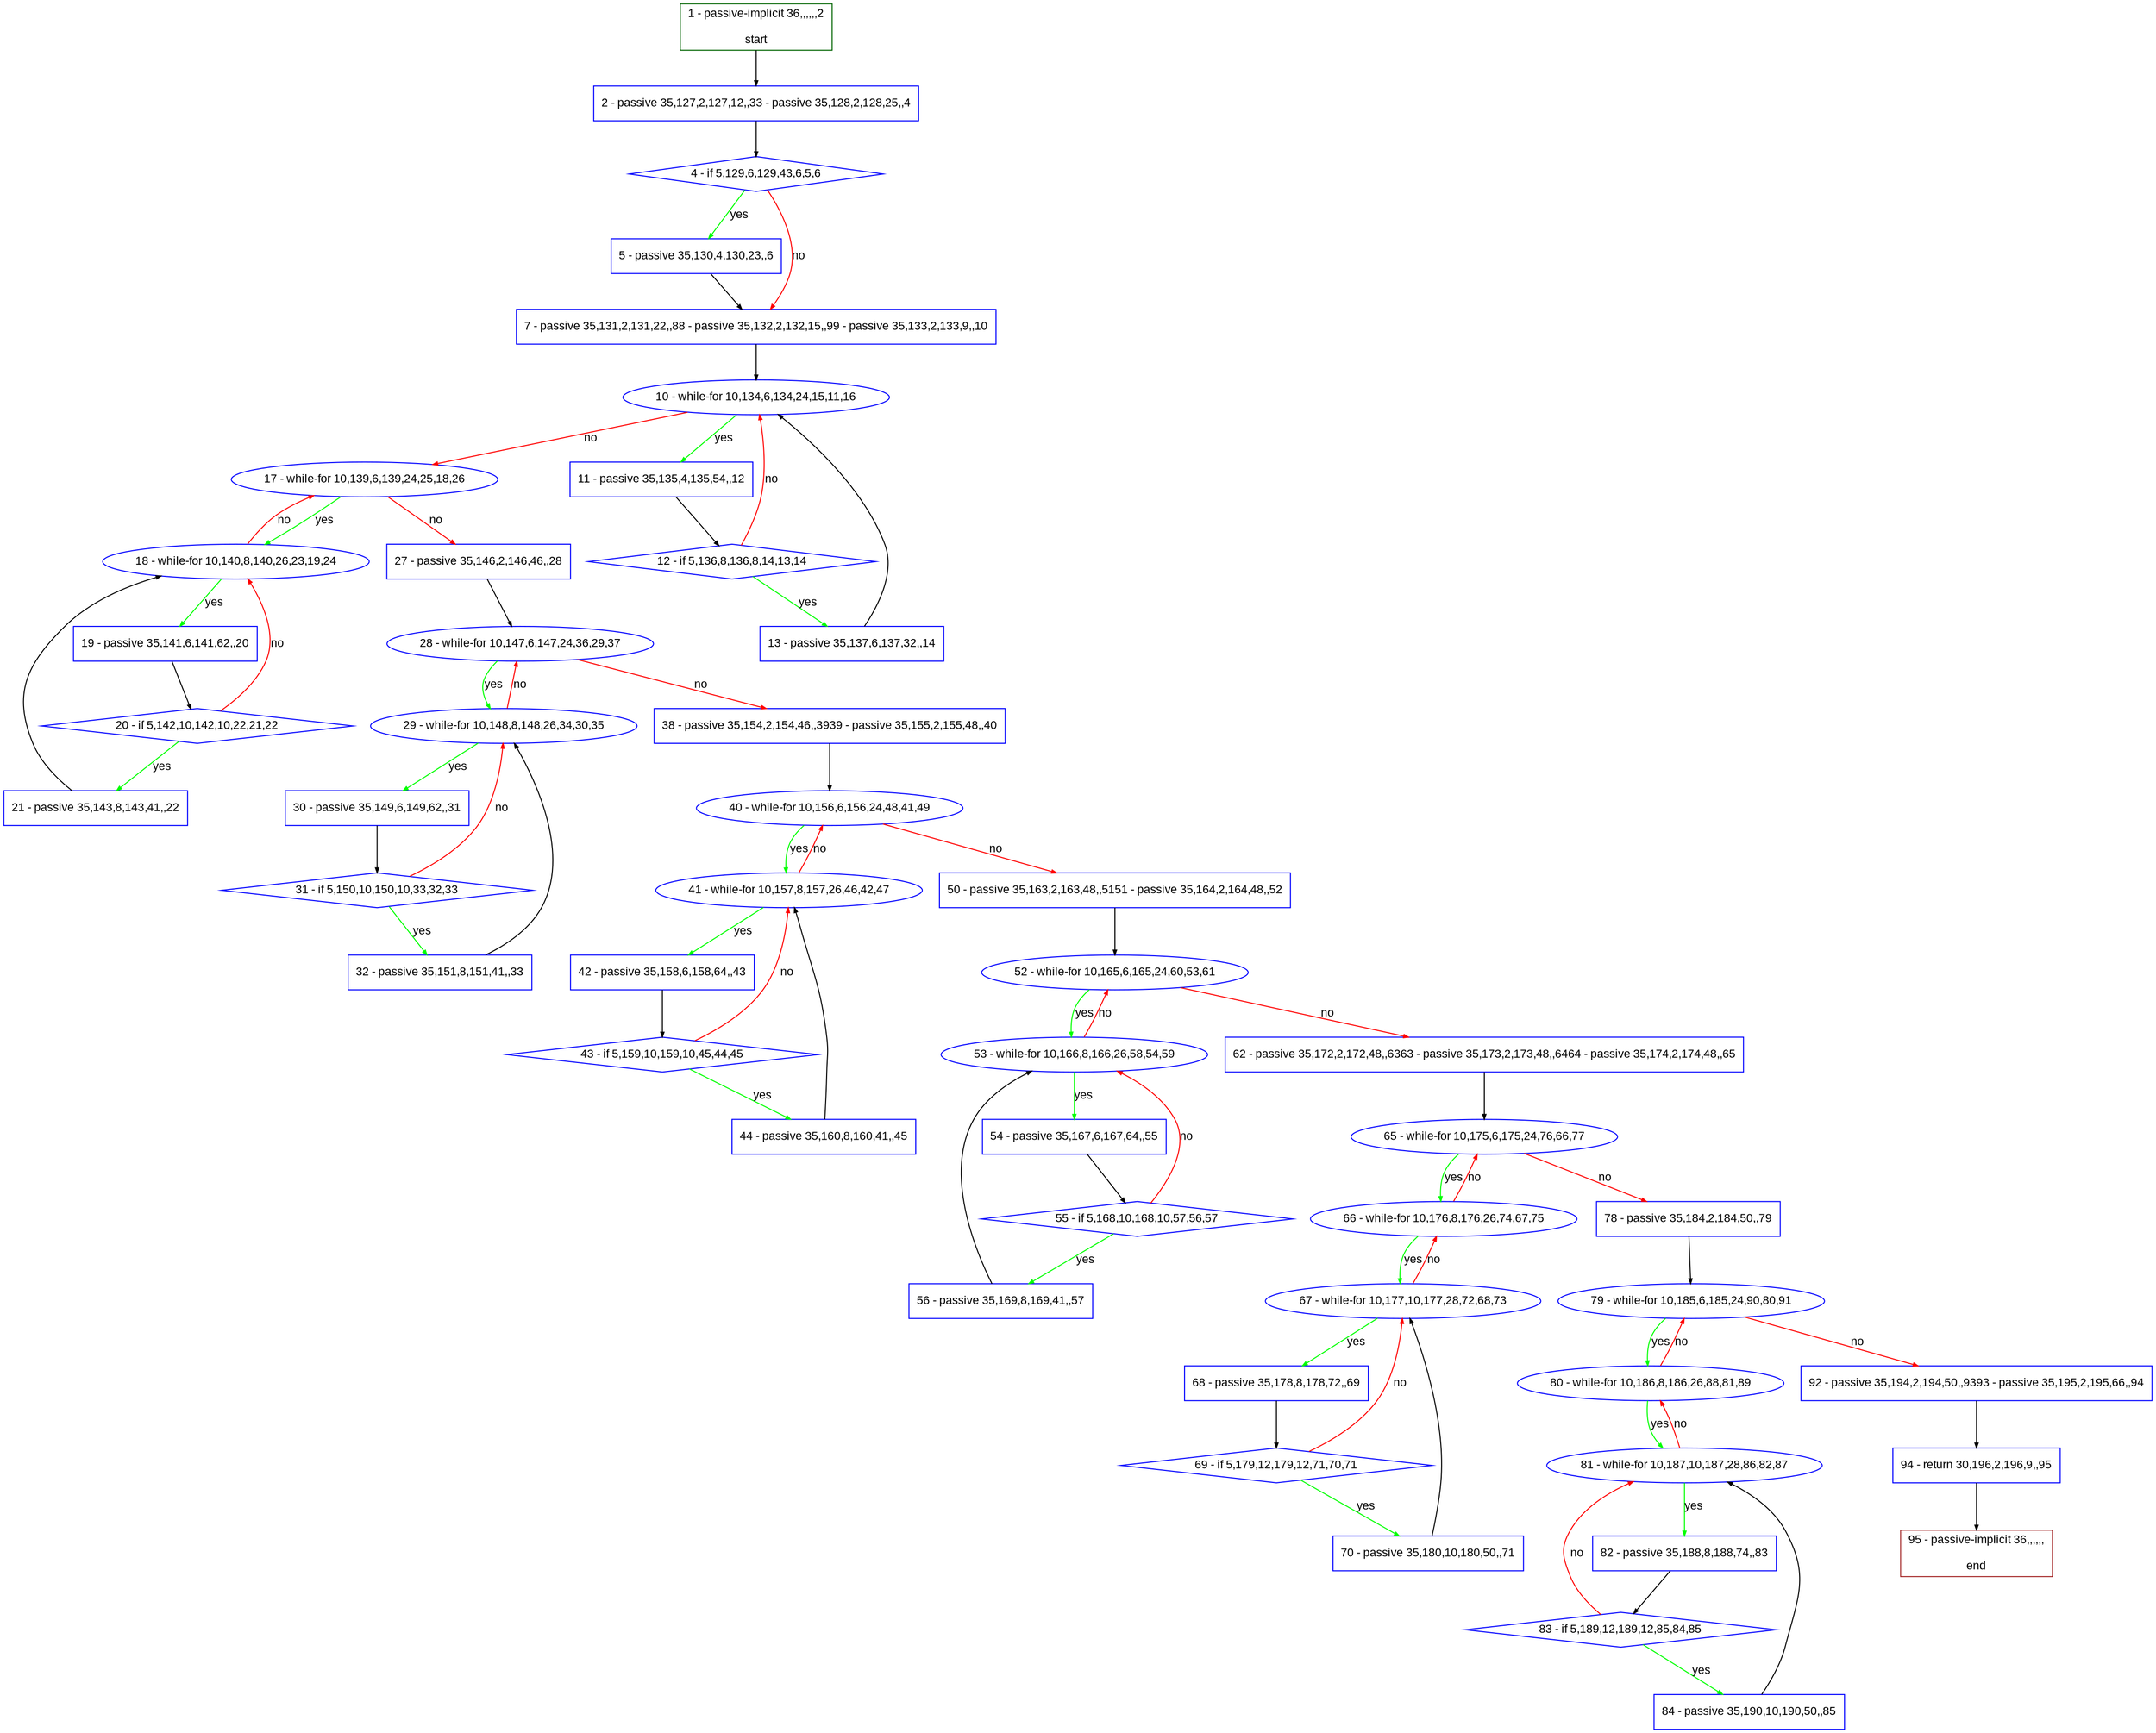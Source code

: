 digraph "" {
  graph [pack="true", label="", fontsize="12", packmode="clust", fontname="Arial", fillcolor="#FFFFCC", bgcolor="white", style="rounded,filled", compound="true"];
  node [node_initialized="no", label="", color="grey", fontsize="12", fillcolor="white", fontname="Arial", style="filled", shape="rectangle", compound="true", fixedsize="false"];
  edge [fontcolor="black", arrowhead="normal", arrowtail="none", arrowsize="0.5", ltail="", label="", color="black", fontsize="12", lhead="", fontname="Arial", dir="forward", compound="true"];
  __N1 [label="2 - passive 35,127,2,127,12,,33 - passive 35,128,2,128,25,,4", color="#0000ff", fillcolor="#ffffff", style="filled", shape="box"];
  __N2 [label="1 - passive-implicit 36,,,,,,2\n\nstart", color="#006400", fillcolor="#ffffff", style="filled", shape="box"];
  __N3 [label="4 - if 5,129,6,129,43,6,5,6", color="#0000ff", fillcolor="#ffffff", style="filled", shape="diamond"];
  __N4 [label="5 - passive 35,130,4,130,23,,6", color="#0000ff", fillcolor="#ffffff", style="filled", shape="box"];
  __N5 [label="7 - passive 35,131,2,131,22,,88 - passive 35,132,2,132,15,,99 - passive 35,133,2,133,9,,10", color="#0000ff", fillcolor="#ffffff", style="filled", shape="box"];
  __N6 [label="10 - while-for 10,134,6,134,24,15,11,16", color="#0000ff", fillcolor="#ffffff", style="filled", shape="oval"];
  __N7 [label="11 - passive 35,135,4,135,54,,12", color="#0000ff", fillcolor="#ffffff", style="filled", shape="box"];
  __N8 [label="17 - while-for 10,139,6,139,24,25,18,26", color="#0000ff", fillcolor="#ffffff", style="filled", shape="oval"];
  __N9 [label="12 - if 5,136,8,136,8,14,13,14", color="#0000ff", fillcolor="#ffffff", style="filled", shape="diamond"];
  __N10 [label="13 - passive 35,137,6,137,32,,14", color="#0000ff", fillcolor="#ffffff", style="filled", shape="box"];
  __N11 [label="18 - while-for 10,140,8,140,26,23,19,24", color="#0000ff", fillcolor="#ffffff", style="filled", shape="oval"];
  __N12 [label="27 - passive 35,146,2,146,46,,28", color="#0000ff", fillcolor="#ffffff", style="filled", shape="box"];
  __N13 [label="19 - passive 35,141,6,141,62,,20", color="#0000ff", fillcolor="#ffffff", style="filled", shape="box"];
  __N14 [label="20 - if 5,142,10,142,10,22,21,22", color="#0000ff", fillcolor="#ffffff", style="filled", shape="diamond"];
  __N15 [label="21 - passive 35,143,8,143,41,,22", color="#0000ff", fillcolor="#ffffff", style="filled", shape="box"];
  __N16 [label="28 - while-for 10,147,6,147,24,36,29,37", color="#0000ff", fillcolor="#ffffff", style="filled", shape="oval"];
  __N17 [label="29 - while-for 10,148,8,148,26,34,30,35", color="#0000ff", fillcolor="#ffffff", style="filled", shape="oval"];
  __N18 [label="38 - passive 35,154,2,154,46,,3939 - passive 35,155,2,155,48,,40", color="#0000ff", fillcolor="#ffffff", style="filled", shape="box"];
  __N19 [label="30 - passive 35,149,6,149,62,,31", color="#0000ff", fillcolor="#ffffff", style="filled", shape="box"];
  __N20 [label="31 - if 5,150,10,150,10,33,32,33", color="#0000ff", fillcolor="#ffffff", style="filled", shape="diamond"];
  __N21 [label="32 - passive 35,151,8,151,41,,33", color="#0000ff", fillcolor="#ffffff", style="filled", shape="box"];
  __N22 [label="40 - while-for 10,156,6,156,24,48,41,49", color="#0000ff", fillcolor="#ffffff", style="filled", shape="oval"];
  __N23 [label="41 - while-for 10,157,8,157,26,46,42,47", color="#0000ff", fillcolor="#ffffff", style="filled", shape="oval"];
  __N24 [label="50 - passive 35,163,2,163,48,,5151 - passive 35,164,2,164,48,,52", color="#0000ff", fillcolor="#ffffff", style="filled", shape="box"];
  __N25 [label="42 - passive 35,158,6,158,64,,43", color="#0000ff", fillcolor="#ffffff", style="filled", shape="box"];
  __N26 [label="43 - if 5,159,10,159,10,45,44,45", color="#0000ff", fillcolor="#ffffff", style="filled", shape="diamond"];
  __N27 [label="44 - passive 35,160,8,160,41,,45", color="#0000ff", fillcolor="#ffffff", style="filled", shape="box"];
  __N28 [label="52 - while-for 10,165,6,165,24,60,53,61", color="#0000ff", fillcolor="#ffffff", style="filled", shape="oval"];
  __N29 [label="53 - while-for 10,166,8,166,26,58,54,59", color="#0000ff", fillcolor="#ffffff", style="filled", shape="oval"];
  __N30 [label="62 - passive 35,172,2,172,48,,6363 - passive 35,173,2,173,48,,6464 - passive 35,174,2,174,48,,65", color="#0000ff", fillcolor="#ffffff", style="filled", shape="box"];
  __N31 [label="54 - passive 35,167,6,167,64,,55", color="#0000ff", fillcolor="#ffffff", style="filled", shape="box"];
  __N32 [label="55 - if 5,168,10,168,10,57,56,57", color="#0000ff", fillcolor="#ffffff", style="filled", shape="diamond"];
  __N33 [label="56 - passive 35,169,8,169,41,,57", color="#0000ff", fillcolor="#ffffff", style="filled", shape="box"];
  __N34 [label="65 - while-for 10,175,6,175,24,76,66,77", color="#0000ff", fillcolor="#ffffff", style="filled", shape="oval"];
  __N35 [label="66 - while-for 10,176,8,176,26,74,67,75", color="#0000ff", fillcolor="#ffffff", style="filled", shape="oval"];
  __N36 [label="78 - passive 35,184,2,184,50,,79", color="#0000ff", fillcolor="#ffffff", style="filled", shape="box"];
  __N37 [label="67 - while-for 10,177,10,177,28,72,68,73", color="#0000ff", fillcolor="#ffffff", style="filled", shape="oval"];
  __N38 [label="68 - passive 35,178,8,178,72,,69", color="#0000ff", fillcolor="#ffffff", style="filled", shape="box"];
  __N39 [label="69 - if 5,179,12,179,12,71,70,71", color="#0000ff", fillcolor="#ffffff", style="filled", shape="diamond"];
  __N40 [label="70 - passive 35,180,10,180,50,,71", color="#0000ff", fillcolor="#ffffff", style="filled", shape="box"];
  __N41 [label="79 - while-for 10,185,6,185,24,90,80,91", color="#0000ff", fillcolor="#ffffff", style="filled", shape="oval"];
  __N42 [label="80 - while-for 10,186,8,186,26,88,81,89", color="#0000ff", fillcolor="#ffffff", style="filled", shape="oval"];
  __N43 [label="92 - passive 35,194,2,194,50,,9393 - passive 35,195,2,195,66,,94", color="#0000ff", fillcolor="#ffffff", style="filled", shape="box"];
  __N44 [label="81 - while-for 10,187,10,187,28,86,82,87", color="#0000ff", fillcolor="#ffffff", style="filled", shape="oval"];
  __N45 [label="82 - passive 35,188,8,188,74,,83", color="#0000ff", fillcolor="#ffffff", style="filled", shape="box"];
  __N46 [label="83 - if 5,189,12,189,12,85,84,85", color="#0000ff", fillcolor="#ffffff", style="filled", shape="diamond"];
  __N47 [label="84 - passive 35,190,10,190,50,,85", color="#0000ff", fillcolor="#ffffff", style="filled", shape="box"];
  __N48 [label="94 - return 30,196,2,196,9,,95", color="#0000ff", fillcolor="#ffffff", style="filled", shape="box"];
  __N49 [label="95 - passive-implicit 36,,,,,,\n\nend", color="#a52a2a", fillcolor="#ffffff", style="filled", shape="box"];
  __N2 -> __N1 [arrowhead="normal", arrowtail="none", color="#000000", label="", dir="forward"];
  __N1 -> __N3 [arrowhead="normal", arrowtail="none", color="#000000", label="", dir="forward"];
  __N3 -> __N4 [arrowhead="normal", arrowtail="none", color="#00ff00", label="yes", dir="forward"];
  __N3 -> __N5 [arrowhead="normal", arrowtail="none", color="#ff0000", label="no", dir="forward"];
  __N4 -> __N5 [arrowhead="normal", arrowtail="none", color="#000000", label="", dir="forward"];
  __N5 -> __N6 [arrowhead="normal", arrowtail="none", color="#000000", label="", dir="forward"];
  __N6 -> __N7 [arrowhead="normal", arrowtail="none", color="#00ff00", label="yes", dir="forward"];
  __N6 -> __N8 [arrowhead="normal", arrowtail="none", color="#ff0000", label="no", dir="forward"];
  __N7 -> __N9 [arrowhead="normal", arrowtail="none", color="#000000", label="", dir="forward"];
  __N9 -> __N6 [arrowhead="normal", arrowtail="none", color="#ff0000", label="no", dir="forward"];
  __N9 -> __N10 [arrowhead="normal", arrowtail="none", color="#00ff00", label="yes", dir="forward"];
  __N10 -> __N6 [arrowhead="normal", arrowtail="none", color="#000000", label="", dir="forward"];
  __N8 -> __N11 [arrowhead="normal", arrowtail="none", color="#00ff00", label="yes", dir="forward"];
  __N11 -> __N8 [arrowhead="normal", arrowtail="none", color="#ff0000", label="no", dir="forward"];
  __N8 -> __N12 [arrowhead="normal", arrowtail="none", color="#ff0000", label="no", dir="forward"];
  __N11 -> __N13 [arrowhead="normal", arrowtail="none", color="#00ff00", label="yes", dir="forward"];
  __N13 -> __N14 [arrowhead="normal", arrowtail="none", color="#000000", label="", dir="forward"];
  __N14 -> __N11 [arrowhead="normal", arrowtail="none", color="#ff0000", label="no", dir="forward"];
  __N14 -> __N15 [arrowhead="normal", arrowtail="none", color="#00ff00", label="yes", dir="forward"];
  __N15 -> __N11 [arrowhead="normal", arrowtail="none", color="#000000", label="", dir="forward"];
  __N12 -> __N16 [arrowhead="normal", arrowtail="none", color="#000000", label="", dir="forward"];
  __N16 -> __N17 [arrowhead="normal", arrowtail="none", color="#00ff00", label="yes", dir="forward"];
  __N17 -> __N16 [arrowhead="normal", arrowtail="none", color="#ff0000", label="no", dir="forward"];
  __N16 -> __N18 [arrowhead="normal", arrowtail="none", color="#ff0000", label="no", dir="forward"];
  __N17 -> __N19 [arrowhead="normal", arrowtail="none", color="#00ff00", label="yes", dir="forward"];
  __N19 -> __N20 [arrowhead="normal", arrowtail="none", color="#000000", label="", dir="forward"];
  __N20 -> __N17 [arrowhead="normal", arrowtail="none", color="#ff0000", label="no", dir="forward"];
  __N20 -> __N21 [arrowhead="normal", arrowtail="none", color="#00ff00", label="yes", dir="forward"];
  __N21 -> __N17 [arrowhead="normal", arrowtail="none", color="#000000", label="", dir="forward"];
  __N18 -> __N22 [arrowhead="normal", arrowtail="none", color="#000000", label="", dir="forward"];
  __N22 -> __N23 [arrowhead="normal", arrowtail="none", color="#00ff00", label="yes", dir="forward"];
  __N23 -> __N22 [arrowhead="normal", arrowtail="none", color="#ff0000", label="no", dir="forward"];
  __N22 -> __N24 [arrowhead="normal", arrowtail="none", color="#ff0000", label="no", dir="forward"];
  __N23 -> __N25 [arrowhead="normal", arrowtail="none", color="#00ff00", label="yes", dir="forward"];
  __N25 -> __N26 [arrowhead="normal", arrowtail="none", color="#000000", label="", dir="forward"];
  __N26 -> __N23 [arrowhead="normal", arrowtail="none", color="#ff0000", label="no", dir="forward"];
  __N26 -> __N27 [arrowhead="normal", arrowtail="none", color="#00ff00", label="yes", dir="forward"];
  __N27 -> __N23 [arrowhead="normal", arrowtail="none", color="#000000", label="", dir="forward"];
  __N24 -> __N28 [arrowhead="normal", arrowtail="none", color="#000000", label="", dir="forward"];
  __N28 -> __N29 [arrowhead="normal", arrowtail="none", color="#00ff00", label="yes", dir="forward"];
  __N29 -> __N28 [arrowhead="normal", arrowtail="none", color="#ff0000", label="no", dir="forward"];
  __N28 -> __N30 [arrowhead="normal", arrowtail="none", color="#ff0000", label="no", dir="forward"];
  __N29 -> __N31 [arrowhead="normal", arrowtail="none", color="#00ff00", label="yes", dir="forward"];
  __N31 -> __N32 [arrowhead="normal", arrowtail="none", color="#000000", label="", dir="forward"];
  __N32 -> __N29 [arrowhead="normal", arrowtail="none", color="#ff0000", label="no", dir="forward"];
  __N32 -> __N33 [arrowhead="normal", arrowtail="none", color="#00ff00", label="yes", dir="forward"];
  __N33 -> __N29 [arrowhead="normal", arrowtail="none", color="#000000", label="", dir="forward"];
  __N30 -> __N34 [arrowhead="normal", arrowtail="none", color="#000000", label="", dir="forward"];
  __N34 -> __N35 [arrowhead="normal", arrowtail="none", color="#00ff00", label="yes", dir="forward"];
  __N35 -> __N34 [arrowhead="normal", arrowtail="none", color="#ff0000", label="no", dir="forward"];
  __N34 -> __N36 [arrowhead="normal", arrowtail="none", color="#ff0000", label="no", dir="forward"];
  __N35 -> __N37 [arrowhead="normal", arrowtail="none", color="#00ff00", label="yes", dir="forward"];
  __N37 -> __N35 [arrowhead="normal", arrowtail="none", color="#ff0000", label="no", dir="forward"];
  __N37 -> __N38 [arrowhead="normal", arrowtail="none", color="#00ff00", label="yes", dir="forward"];
  __N38 -> __N39 [arrowhead="normal", arrowtail="none", color="#000000", label="", dir="forward"];
  __N39 -> __N37 [arrowhead="normal", arrowtail="none", color="#ff0000", label="no", dir="forward"];
  __N39 -> __N40 [arrowhead="normal", arrowtail="none", color="#00ff00", label="yes", dir="forward"];
  __N40 -> __N37 [arrowhead="normal", arrowtail="none", color="#000000", label="", dir="forward"];
  __N36 -> __N41 [arrowhead="normal", arrowtail="none", color="#000000", label="", dir="forward"];
  __N41 -> __N42 [arrowhead="normal", arrowtail="none", color="#00ff00", label="yes", dir="forward"];
  __N42 -> __N41 [arrowhead="normal", arrowtail="none", color="#ff0000", label="no", dir="forward"];
  __N41 -> __N43 [arrowhead="normal", arrowtail="none", color="#ff0000", label="no", dir="forward"];
  __N42 -> __N44 [arrowhead="normal", arrowtail="none", color="#00ff00", label="yes", dir="forward"];
  __N44 -> __N42 [arrowhead="normal", arrowtail="none", color="#ff0000", label="no", dir="forward"];
  __N44 -> __N45 [arrowhead="normal", arrowtail="none", color="#00ff00", label="yes", dir="forward"];
  __N45 -> __N46 [arrowhead="normal", arrowtail="none", color="#000000", label="", dir="forward"];
  __N46 -> __N44 [arrowhead="normal", arrowtail="none", color="#ff0000", label="no", dir="forward"];
  __N46 -> __N47 [arrowhead="normal", arrowtail="none", color="#00ff00", label="yes", dir="forward"];
  __N47 -> __N44 [arrowhead="normal", arrowtail="none", color="#000000", label="", dir="forward"];
  __N43 -> __N48 [arrowhead="normal", arrowtail="none", color="#000000", label="", dir="forward"];
  __N48 -> __N49 [arrowhead="normal", arrowtail="none", color="#000000", label="", dir="forward"];
}
